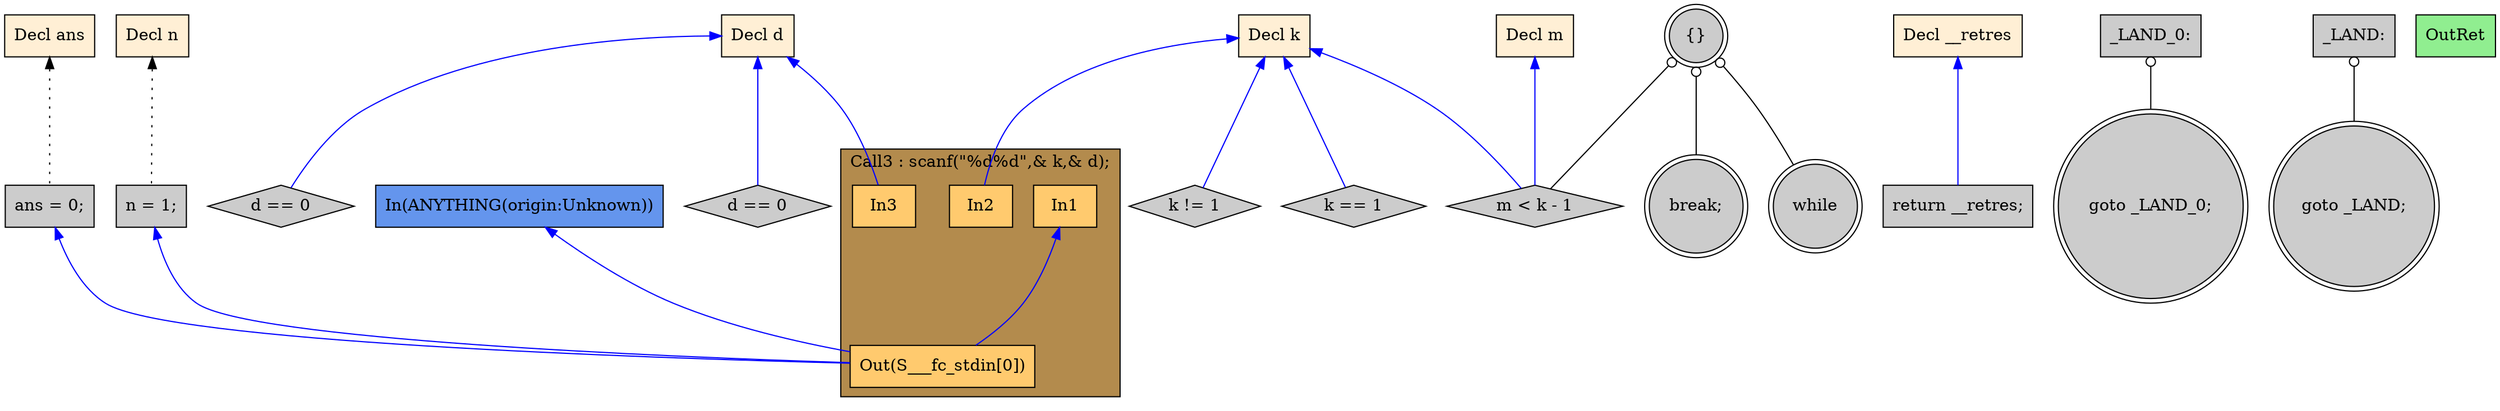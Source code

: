digraph G {
  rankdir=TB;
  node [style="filled", ];
  2 [label="Decl k", fillcolor="#FFEFD5", shape=box, ];
  3 [label="Decl d", fillcolor="#FFEFD5", shape=box, ];
  4 [label="Decl ans", fillcolor="#FFEFD5", shape=box, ];
  5 [label="Decl m", fillcolor="#FFEFD5", shape=box, ];
  6 [label="Decl n", fillcolor="#FFEFD5", shape=box, ];
  7 [label="Decl __retres", fillcolor="#FFEFD5", shape=box, ];
  8 [label="ans = 0;", fillcolor="#CCCCCC", shape=box, ];
  9 [label="n = 1;", fillcolor="#CCCCCC", shape=box, ];
  11 [label="In1", fillcolor="#FFCA6E", shape=box, ];
  12 [label="In2", fillcolor="#FFCA6E", shape=box, ];
  13 [label="In3", fillcolor="#FFCA6E", shape=box, ];
  14 [label="Out(S___fc_stdin[0])", fillcolor="#FFCA6E", shape=box, ];
  15 [label="k == 1", fillcolor="#CCCCCC", shape=diamond, ];
  16 [label="d == 0", fillcolor="#CCCCCC", shape=diamond, ];
  17 [label="goto _LAND_0;", fillcolor="#CCCCCC", shape=doublecircle, ];
  18 [label="_LAND_0:", fillcolor="#CCCCCC", shape=box, ];
  19 [label="k != 1", fillcolor="#CCCCCC", shape=diamond, ];
  20 [label="d == 0", fillcolor="#CCCCCC", shape=diamond, ];
  21 [label="goto _LAND;", fillcolor="#CCCCCC", shape=doublecircle, ];
  22 [label="_LAND:", fillcolor="#CCCCCC", shape=box, ];
  23 [label="{}", fillcolor="#CCCCCC", shape=doublecircle, ];
  24 [label="while", fillcolor="#CCCCCC", shape=doublecircle, ];
  25 [label="m < k - 1", fillcolor="#CCCCCC", shape=diamond, ];
  26 [label="break;", fillcolor="#CCCCCC", shape=doublecircle, ];
  27 [label="return __retres;", fillcolor="#CCCCCC", shape=box, ];
  28 [label="OutRet", fillcolor="#90EE90", shape=box, ];
  29 [label="In(ANYTHING(origin:Unknown))", fillcolor="#6495ED", shape=box, ];
  
  subgraph cluster_Call3 { label="Call3 : scanf(\"%d%d\",& k,& d);";
                           fillcolor="#B38B4D"; style="filled"; 14;13;12;11;
     };
  
  edge [dir=back, ];
  4 -> 8 [color="#000000", style="dotted", ];
  6 -> 9 [color="#000000", style="dotted", ];
  2 -> 12 [color="#0000FF", ];
  3 -> 13 [color="#0000FF", ];
  8 -> 14 [color="#0000FF", ];
  9 -> 14 [color="#0000FF", ];
  11 -> 14 [color="#0000FF", ];
  29 -> 14 [color="#0000FF", ];
  2 -> 15 [color="#0000FF", ];
  3 -> 16 [color="#0000FF", ];
  18 -> 17 [color="#000000", arrowtail=odot, ];
  2 -> 19 [color="#0000FF", ];
  3 -> 20 [color="#0000FF", ];
  22 -> 21 [color="#000000", arrowtail=odot, ];
  23 -> 24 [color="#000000", arrowtail=odot, ];
  2 -> 25 [color="#0000FF", ];
  5 -> 25 [color="#0000FF", ];
  23 -> 25 [color="#000000", arrowtail=odot, ];
  23 -> 26 [color="#000000", arrowtail=odot, ];
  7 -> 27 [color="#0000FF", ];
  
  }